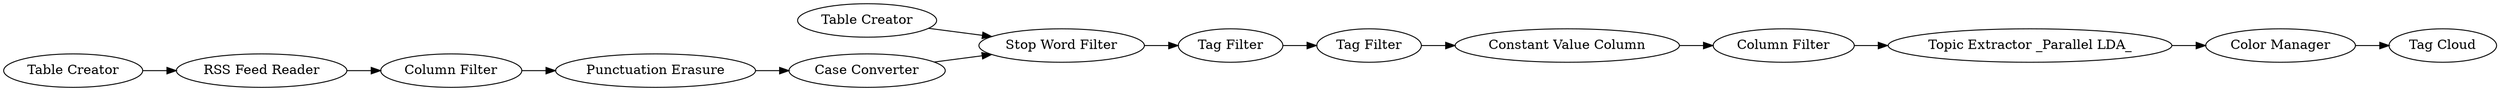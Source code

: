 digraph {
	"5192189654829270667_58" [label="Topic Extractor _Parallel LDA_"]
	"5192189654829270667_60" [label="Tag Cloud"]
	"-7592586996192098701_28" [label="Stop Word Filter"]
	"-7592586996192098701_25" [label="Table Creator"]
	"7557788514573497563_53" [label="RSS Feed Reader"]
	"-7592586996192098701_27" [label="Punctuation Erasure"]
	"7557788514573497563_60" [label="Column Filter"]
	"-7592586996192098701_29" [label="Case Converter"]
	"-7592586996192098701_32" [label="Column Filter"]
	"7557788514573497563_42" [label="Table Creator"]
	"-7592586996192098701_26" [label="Tag Filter"]
	"-7592586996192098701_31" [label="Tag Filter"]
	"-7592586996192098701_12" [label="Constant Value Column"]
	"5192189654829270667_59" [label="Color Manager"]
	"-7592586996192098701_26" -> "-7592586996192098701_31"
	"-7592586996192098701_29" -> "-7592586996192098701_28"
	"-7592586996192098701_12" -> "-7592586996192098701_32"
	"-7592586996192098701_25" -> "-7592586996192098701_28"
	"7557788514573497563_60" -> "-7592586996192098701_27"
	"-7592586996192098701_28" -> "-7592586996192098701_26"
	"5192189654829270667_58" -> "5192189654829270667_59"
	"7557788514573497563_42" -> "7557788514573497563_53"
	"-7592586996192098701_31" -> "-7592586996192098701_12"
	"-7592586996192098701_32" -> "5192189654829270667_58"
	"-7592586996192098701_27" -> "-7592586996192098701_29"
	"5192189654829270667_59" -> "5192189654829270667_60"
	"7557788514573497563_53" -> "7557788514573497563_60"
	rankdir=LR
}
